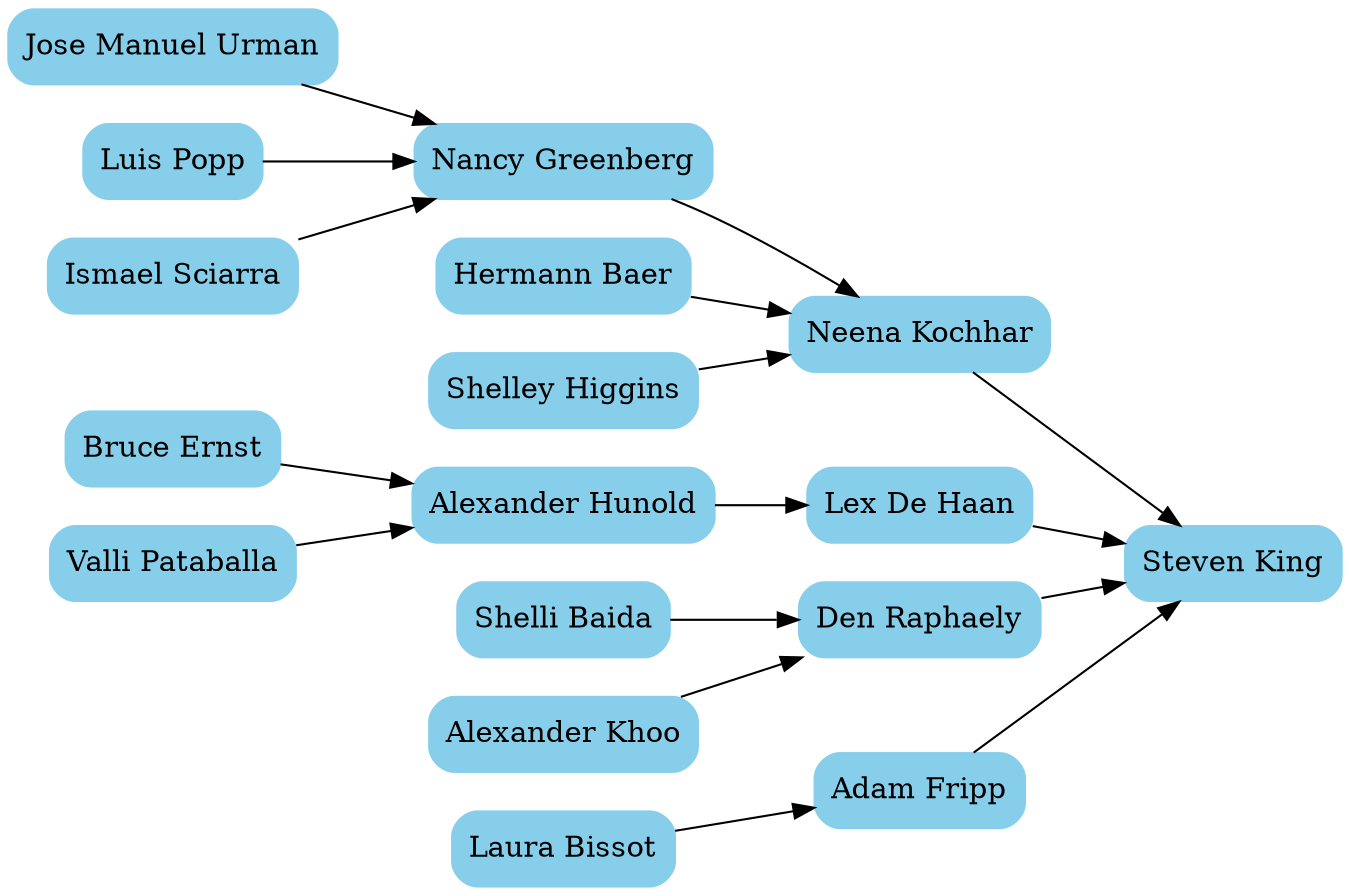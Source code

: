 digraph d {
	graph [rankdir="LR"; compound="True" color="Gray"];
	node [shape="Mrecord" style="filled" color="SkyBlue"]
	n204 [label="Hermann Baer"];
	n205 [label="Shelley Higgins"];
	n100 [label="Steven King"];
	n101 [label="Neena Kochhar"];
	n102 [label="Lex De Haan"];
	n103 [label="Alexander Hunold"];
	n104 [label="Bruce Ernst"];
	n106 [label="Valli Pataballa"];
	n108 [label="Nancy Greenberg"];
	n111 [label="Ismael Sciarra"];
	n112 [label="Jose Manuel Urman"];
	n113 [label="Luis Popp"];
	n114 [label="Den Raphaely"];
	n115 [label="Alexander Khoo"];
	n116 [label="Shelli Baida"];
	n121 [label="Adam Fripp"];
	n129 [label="Laura Bissot"];
	n204 -> n101;
	n205 -> n101;
	n101 -> n100;
	n102 -> n100;
	n103 -> n102;
	n104 -> n103;
	n106 -> n103;
	n108 -> n101;
	n111 -> n108;
	n112 -> n108;
	n113 -> n108;
	n114 -> n100;
	n115 -> n114;
	n116 -> n114;
	n121 -> n100;
	n129 -> n121;
}